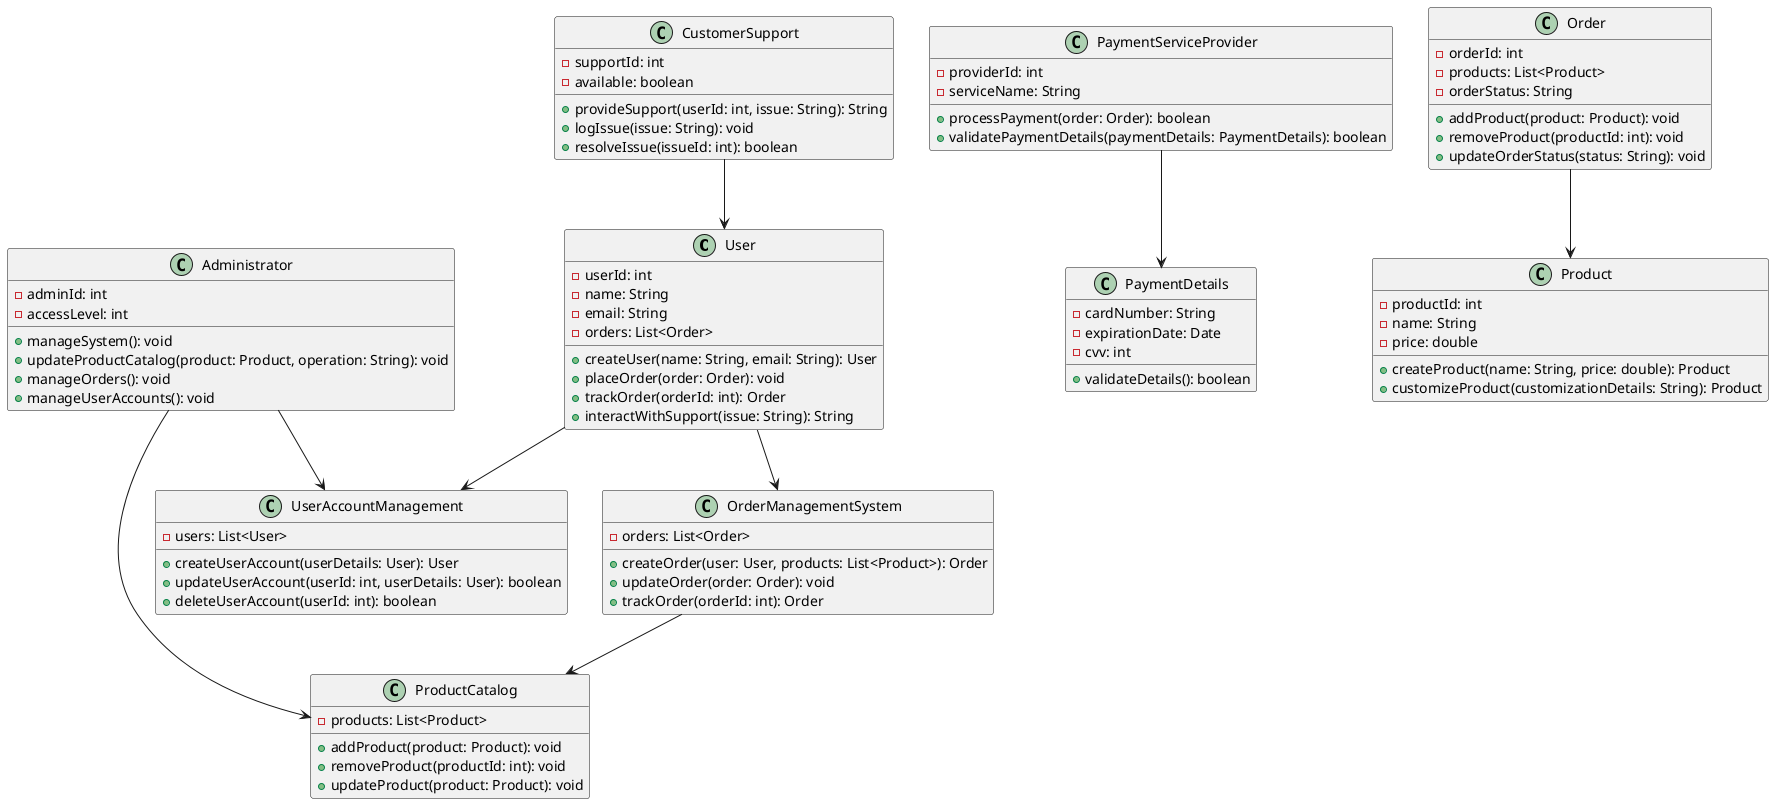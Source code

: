 @startuml classDiagram

class User {
    - userId: int
    - name: String
    - email: String
    - orders: List<Order>
    + createUser(name: String, email: String): User
    + placeOrder(order: Order): void
    + trackOrder(orderId: int): Order
    + interactWithSupport(issue: String): String
}

class Administrator {
    - adminId: int
    - accessLevel: int
    + manageSystem(): void
    + updateProductCatalog(product: Product, operation: String): void
    + manageOrders(): void
    + manageUserAccounts(): void
}

class CustomerSupport {
    - supportId: int
    - available: boolean
    + provideSupport(userId: int, issue: String): String
    + logIssue(issue: String): void
    + resolveIssue(issueId: int): boolean
}

class PaymentServiceProvider {
    - providerId: int
    - serviceName: String
    + processPayment(order: Order): boolean
    + validatePaymentDetails(paymentDetails: PaymentDetails): boolean
}

class Product {
    - productId: int
    - name: String
    - price: double
    + createProduct(name: String, price: double): Product
    + customizeProduct(customizationDetails: String): Product
}

class Order {
    - orderId: int
    - products: List<Product>
    - orderStatus: String
    + addProduct(product: Product): void
    + removeProduct(productId: int): void
    + updateOrderStatus(status: String): void
}

class PaymentDetails {
    - cardNumber: String
    - expirationDate: Date
    - cvv: int
    + validateDetails(): boolean
}

class ProductCatalog {
    - products: List<Product>
    + addProduct(product: Product): void
    + removeProduct(productId: int): void
    + updateProduct(product: Product): void
}

class OrderManagementSystem {
    - orders: List<Order>
    + createOrder(user: User, products: List<Product>): Order
    + updateOrder(order: Order): void
    + trackOrder(orderId: int): Order
}

class UserAccountManagement {
    - users: List<User>
    + createUserAccount(userDetails: User): User
    + updateUserAccount(userId: int, userDetails: User): boolean
    + deleteUserAccount(userId: int): boolean
}

User --> OrderManagementSystem
User --> UserAccountManagement
Administrator --> ProductCatalog
Administrator --> UserAccountManagement
CustomerSupport --> User
PaymentServiceProvider --> PaymentDetails
Order --> Product
OrderManagementSystem --> ProductCatalog
@enduml
